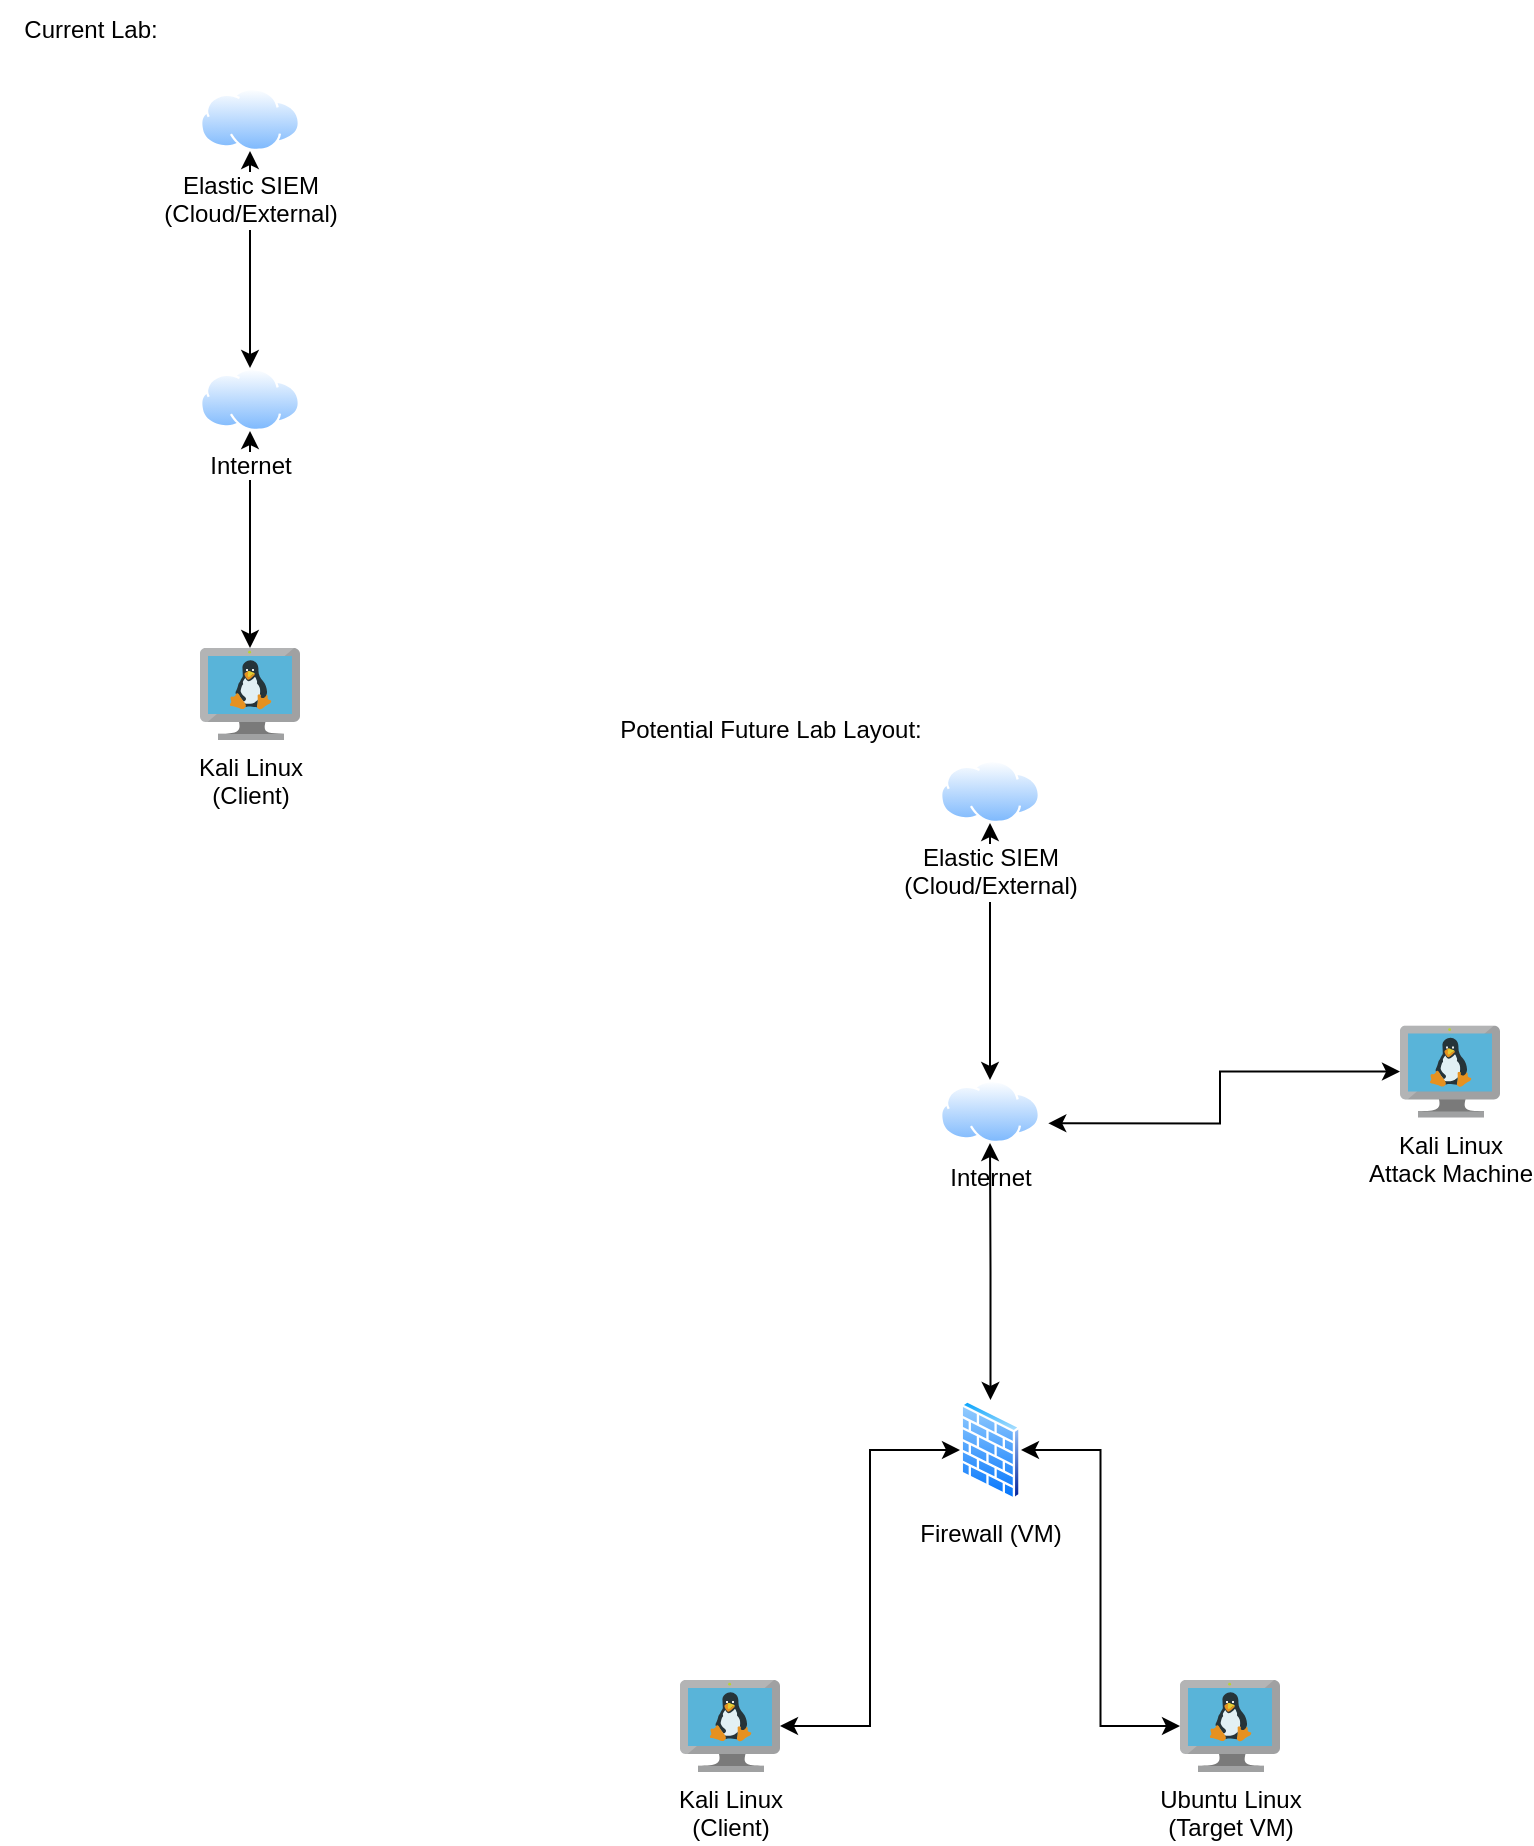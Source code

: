 <mxfile version="24.5.4" type="github">
  <diagram name="Page-1" id="5zFa-rp9YXZfW2WV5kVt">
    <mxGraphModel dx="1434" dy="780" grid="1" gridSize="10" guides="1" tooltips="1" connect="1" arrows="1" fold="1" page="1" pageScale="1" pageWidth="850" pageHeight="1100" math="0" shadow="0">
      <root>
        <mxCell id="0" />
        <mxCell id="1" parent="0" />
        <mxCell id="7dQJ7hk5pDLC5mAzFmtp-1" value="Internet" style="image;aspect=fixed;perimeter=ellipsePerimeter;html=1;align=center;shadow=0;dashed=0;spacingTop=3;image=img/lib/active_directory/internet_cloud.svg;" parent="1" vertex="1">
          <mxGeometry x="510" y="610" width="50" height="31.5" as="geometry" />
        </mxCell>
        <mxCell id="7dQJ7hk5pDLC5mAzFmtp-10" style="edgeStyle=orthogonalEdgeStyle;rounded=0;orthogonalLoop=1;jettySize=auto;html=1;startArrow=classic;startFill=1;" parent="1" source="7dQJ7hk5pDLC5mAzFmtp-4" target="7dQJ7hk5pDLC5mAzFmtp-1" edge="1">
          <mxGeometry relative="1" as="geometry" />
        </mxCell>
        <mxCell id="7dQJ7hk5pDLC5mAzFmtp-4" value="Firewall (VM)" style="image;aspect=fixed;perimeter=ellipsePerimeter;html=1;align=center;shadow=0;dashed=0;spacingTop=3;image=img/lib/active_directory/firewall.svg;" parent="1" vertex="1">
          <mxGeometry x="520" y="770" width="30.5" height="50" as="geometry" />
        </mxCell>
        <mxCell id="7dQJ7hk5pDLC5mAzFmtp-8" style="edgeStyle=orthogonalEdgeStyle;rounded=0;orthogonalLoop=1;jettySize=auto;html=1;entryX=0;entryY=0.5;entryDx=0;entryDy=0;startArrow=classic;startFill=1;" parent="1" source="7dQJ7hk5pDLC5mAzFmtp-5" target="7dQJ7hk5pDLC5mAzFmtp-4" edge="1">
          <mxGeometry relative="1" as="geometry" />
        </mxCell>
        <mxCell id="7dQJ7hk5pDLC5mAzFmtp-5" value="Kali Linux&lt;div&gt;(Client)&lt;/div&gt;" style="image;sketch=0;aspect=fixed;html=1;points=[];align=center;fontSize=12;image=img/lib/mscae/VM_Linux.svg;" parent="1" vertex="1">
          <mxGeometry x="380" y="910" width="50" height="46" as="geometry" />
        </mxCell>
        <mxCell id="7dQJ7hk5pDLC5mAzFmtp-9" style="edgeStyle=orthogonalEdgeStyle;rounded=0;orthogonalLoop=1;jettySize=auto;html=1;entryX=1;entryY=0.5;entryDx=0;entryDy=0;startArrow=classic;startFill=1;" parent="1" source="7dQJ7hk5pDLC5mAzFmtp-6" target="7dQJ7hk5pDLC5mAzFmtp-4" edge="1">
          <mxGeometry relative="1" as="geometry" />
        </mxCell>
        <mxCell id="7dQJ7hk5pDLC5mAzFmtp-6" value="Ubuntu Linux&lt;div&gt;(Target VM)&lt;/div&gt;" style="image;sketch=0;aspect=fixed;html=1;points=[];align=center;fontSize=12;image=img/lib/mscae/VM_Linux.svg;" parent="1" vertex="1">
          <mxGeometry x="630" y="910" width="50" height="46" as="geometry" />
        </mxCell>
        <mxCell id="7dQJ7hk5pDLC5mAzFmtp-7" value="Kali Linux&lt;div&gt;Attack Machine&lt;/div&gt;" style="image;sketch=0;aspect=fixed;html=1;points=[];align=center;fontSize=12;image=img/lib/mscae/VM_Linux.svg;" parent="1" vertex="1">
          <mxGeometry x="740" y="582.75" width="50" height="46" as="geometry" />
        </mxCell>
        <mxCell id="7dQJ7hk5pDLC5mAzFmtp-13" style="edgeStyle=orthogonalEdgeStyle;rounded=0;orthogonalLoop=1;jettySize=auto;html=1;entryX=0.5;entryY=0;entryDx=0;entryDy=0;startArrow=classic;startFill=1;" parent="1" source="7dQJ7hk5pDLC5mAzFmtp-11" target="7dQJ7hk5pDLC5mAzFmtp-1" edge="1">
          <mxGeometry relative="1" as="geometry" />
        </mxCell>
        <mxCell id="7dQJ7hk5pDLC5mAzFmtp-11" value="Elastic SIEM&lt;div&gt;(Cloud/External)&lt;/div&gt;" style="image;aspect=fixed;perimeter=ellipsePerimeter;html=1;align=center;shadow=0;dashed=0;spacingTop=3;image=img/lib/active_directory/internet_cloud.svg;" parent="1" vertex="1">
          <mxGeometry x="510" y="450" width="50" height="31.5" as="geometry" />
        </mxCell>
        <mxCell id="7dQJ7hk5pDLC5mAzFmtp-12" style="edgeStyle=orthogonalEdgeStyle;rounded=0;orthogonalLoop=1;jettySize=auto;html=1;entryX=1.083;entryY=0.688;entryDx=0;entryDy=0;entryPerimeter=0;startArrow=classic;startFill=1;" parent="1" source="7dQJ7hk5pDLC5mAzFmtp-7" target="7dQJ7hk5pDLC5mAzFmtp-1" edge="1">
          <mxGeometry relative="1" as="geometry" />
        </mxCell>
        <mxCell id="-054T4UgRCDNusbrOXoO-1" value="Kali Linux&lt;div&gt;(Client)&lt;/div&gt;" style="image;sketch=0;aspect=fixed;html=1;points=[];align=center;fontSize=12;image=img/lib/mscae/VM_Linux.svg;" vertex="1" parent="1">
          <mxGeometry x="140" y="394" width="50" height="46" as="geometry" />
        </mxCell>
        <mxCell id="-054T4UgRCDNusbrOXoO-5" value="" style="edgeStyle=orthogonalEdgeStyle;rounded=0;orthogonalLoop=1;jettySize=auto;html=1;startArrow=classic;startFill=1;" edge="1" parent="1" source="-054T4UgRCDNusbrOXoO-2" target="-054T4UgRCDNusbrOXoO-3">
          <mxGeometry relative="1" as="geometry" />
        </mxCell>
        <mxCell id="-054T4UgRCDNusbrOXoO-6" value="" style="edgeStyle=orthogonalEdgeStyle;rounded=0;orthogonalLoop=1;jettySize=auto;html=1;startArrow=classic;startFill=1;" edge="1" parent="1" source="-054T4UgRCDNusbrOXoO-2" target="-054T4UgRCDNusbrOXoO-1">
          <mxGeometry relative="1" as="geometry" />
        </mxCell>
        <mxCell id="-054T4UgRCDNusbrOXoO-2" value="Internet" style="image;aspect=fixed;perimeter=ellipsePerimeter;html=1;align=center;shadow=0;dashed=0;spacingTop=3;image=img/lib/active_directory/internet_cloud.svg;" vertex="1" parent="1">
          <mxGeometry x="140" y="254" width="50" height="31.5" as="geometry" />
        </mxCell>
        <mxCell id="-054T4UgRCDNusbrOXoO-3" value="Elastic SIEM&lt;div&gt;(Cloud/External)&lt;/div&gt;" style="image;aspect=fixed;perimeter=ellipsePerimeter;html=1;align=center;shadow=0;dashed=0;spacingTop=3;image=img/lib/active_directory/internet_cloud.svg;" vertex="1" parent="1">
          <mxGeometry x="140" y="114" width="50" height="31.5" as="geometry" />
        </mxCell>
        <mxCell id="-054T4UgRCDNusbrOXoO-7" value="Current Lab:" style="text;html=1;align=center;verticalAlign=middle;resizable=0;points=[];autosize=1;strokeColor=none;fillColor=none;" vertex="1" parent="1">
          <mxGeometry x="40" y="70" width="90" height="30" as="geometry" />
        </mxCell>
        <mxCell id="-054T4UgRCDNusbrOXoO-8" value="Potential Future Lab Layout:" style="text;html=1;align=center;verticalAlign=middle;resizable=0;points=[];autosize=1;strokeColor=none;fillColor=none;" vertex="1" parent="1">
          <mxGeometry x="340" y="420" width="170" height="30" as="geometry" />
        </mxCell>
      </root>
    </mxGraphModel>
  </diagram>
</mxfile>
